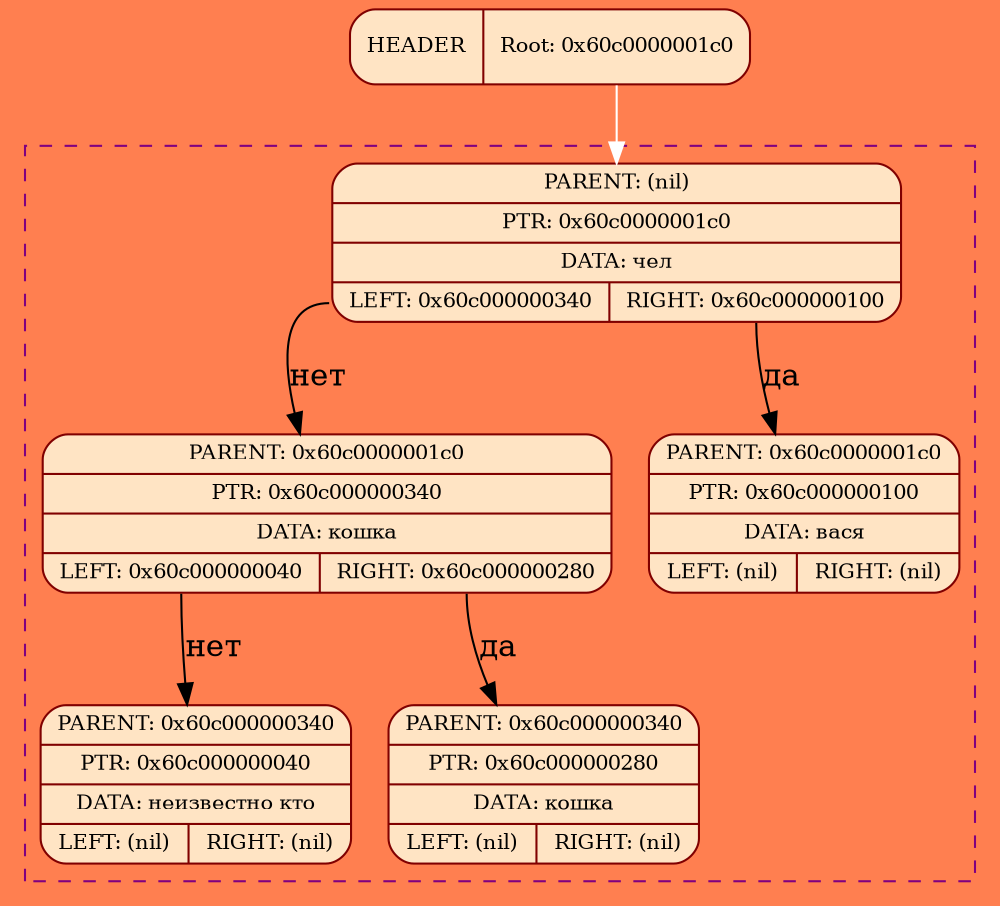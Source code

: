 digraph G{
rankdir = TB;
bgcolor = "#ff7f50";
node[color = "#800000", fontsize = 10];
edge[color = "#800000", fontsize = 15];
subgraph cluster_list {
  node[style = filled, fontsize = 10];
  edge[color = "#800000", fontsize = 15];
  style = "dashed";
  color = "#800080";
  node0x60c0000001c0 [shape = Mrecord, style = filled, fillcolor = "#ffe4c4", color = "#800000", label = "{ PARENT: (nil) | PTR: 0x60c0000001c0 | DATA: чел | { <f0> LEFT: 0x60c000000340 | <f1> RIGHT: 0x60c000000100 }}"];
  node0x60c000000340 [shape = Mrecord, style = filled, fillcolor = "#ffe4c4", color = "#800000", label = "{ PARENT: 0x60c0000001c0 | PTR: 0x60c000000340 | DATA: кошка | { <f0> LEFT: 0x60c000000040 | <f1> RIGHT: 0x60c000000280 }}"];
  node0x60c000000040 [shape = Mrecord, style = filled, fillcolor = "#ffe4c4", color = "#800000", label = "{ PARENT: 0x60c000000340 | PTR: 0x60c000000040 | DATA: неизвестно кто | { <f0> LEFT: (nil) | <f1> RIGHT: (nil) }}"];
  node0x60c000000340: <f0> -> node0x60c000000040 [color = "#000000", label = "нет"]
  node0x60c000000280 [shape = Mrecord, style = filled, fillcolor = "#ffe4c4", color = "#800000", label = "{ PARENT: 0x60c000000340 | PTR: 0x60c000000280 | DATA: кошка | { <f0> LEFT: (nil) | <f1> RIGHT: (nil) }}"];
  node0x60c000000340: <f1> -> node0x60c000000280 [color = "#000000", label = "да"]
  node0x60c0000001c0: <f0> -> node0x60c000000340 [color = "#000000", label = "нет"]
  node0x60c000000100 [shape = Mrecord, style = filled, fillcolor = "#ffe4c4", color = "#800000", label = "{ PARENT: 0x60c0000001c0 | PTR: 0x60c000000100 | DATA: вася | { <f0> LEFT: (nil) | <f1> RIGHT: (nil) }}"];
  node0x60c0000001c0: <f1> -> node0x60c000000100 [color = "#000000", label = "да"]
}
All[shape = Mrecord, label = " HEADER | <f0> Root: 0x60c0000001c0 ", style = "filled", fillcolor = "#ffe4c4"];
All:<f0> -> node0x60c0000001c0 [color = "#FFFFFF"];
}
